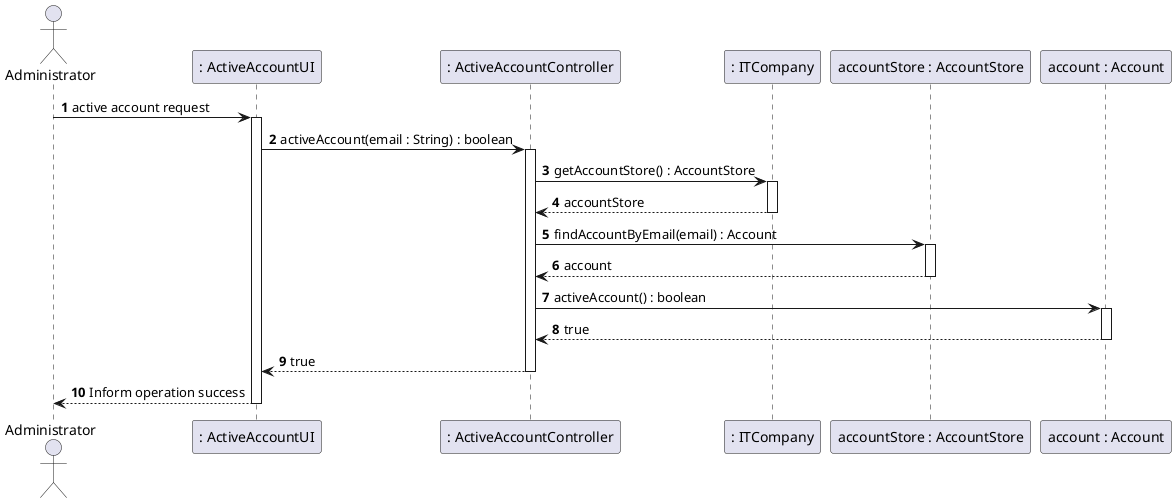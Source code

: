 @startuml
'https://plantuml.com/sequence-diagram

actor "Administrator" as Admin
participant ": ActiveAccountUI" as UI
participant ": ActiveAccountController" as Controller
participant ": ITCompany" as IT
participant "accountStore : AccountStore" as store
participant "account : Account" as account

autonumber

Admin -> UI: active account request
activate UI
UI -> Controller : activeAccount(email : String) : boolean
activate Controller
Controller -> IT : getAccountStore() : AccountStore
activate IT
IT --> Controller : accountStore
deactivate IT
Controller -> store : findAccountByEmail(email) : Account
activate store
store --> Controller : account
deactivate store

Controller -> account : activeAccount() : boolean
activate account
account --> Controller : true
deactivate account

Controller --> UI : true
deactivate Controller
UI --> Admin : Inform operation success
deactivate UI

@enduml